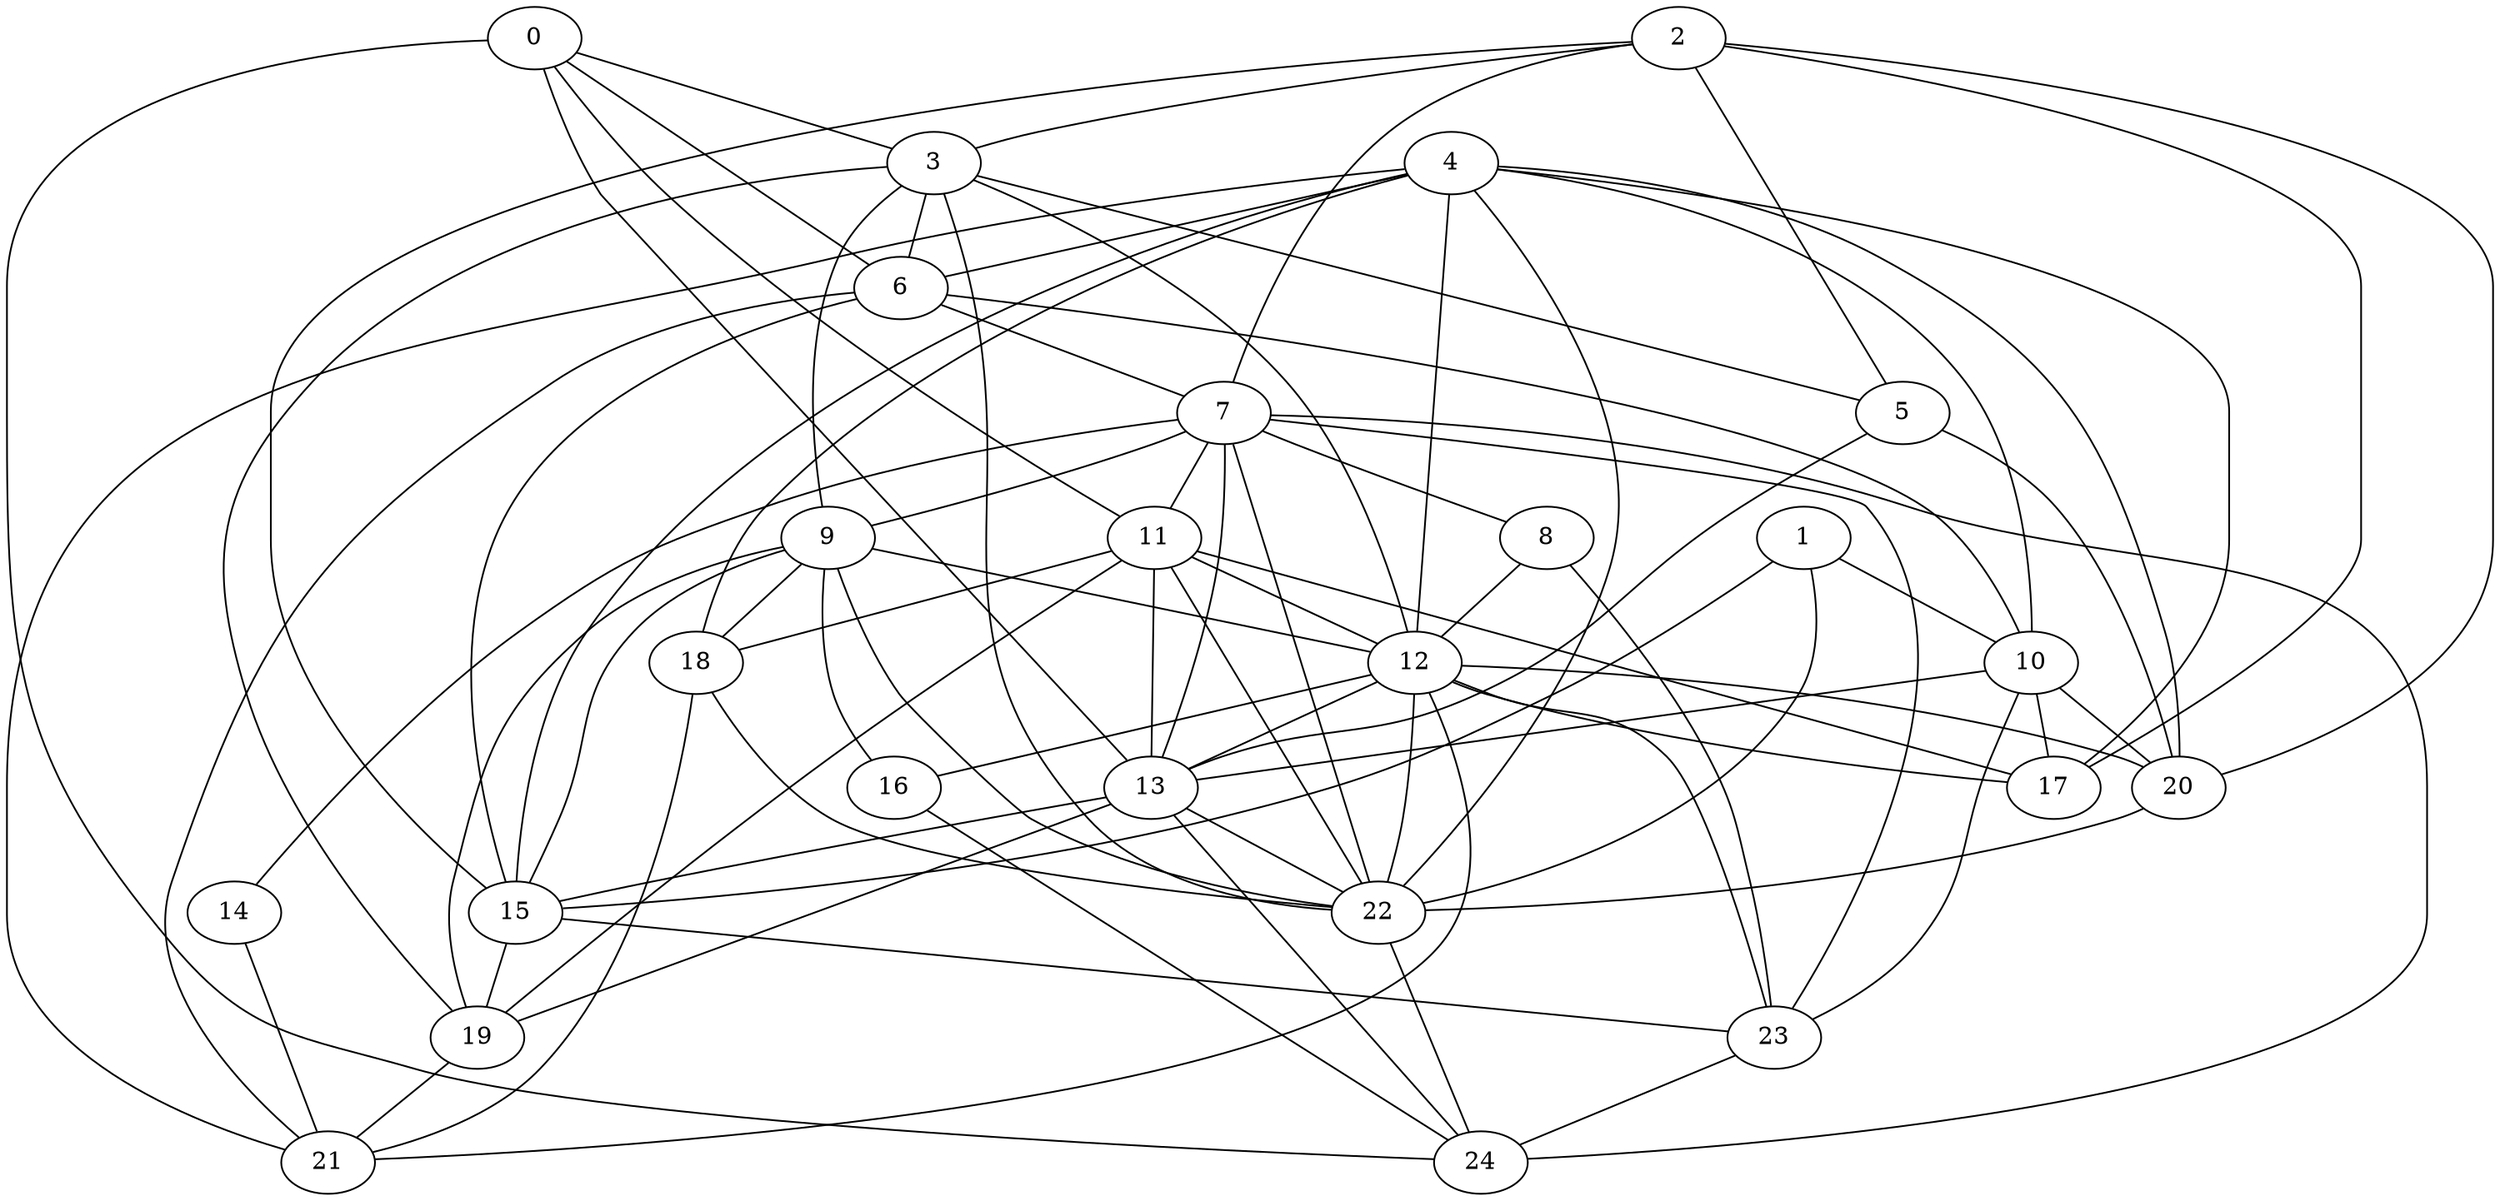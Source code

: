 strict graph "gnp_random_graph(25,0.25)" {
0;
1;
2;
3;
4;
5;
6;
7;
8;
9;
10;
11;
12;
13;
14;
15;
16;
17;
18;
19;
20;
21;
22;
23;
24;
0 -- 11  [is_available=True, prob="0.85480702612"];
0 -- 24  [is_available=True, prob="0.258144010789"];
0 -- 3  [is_available=True, prob="0.86182155725"];
0 -- 13  [is_available=True, prob="1.0"];
0 -- 6  [is_available=True, prob="0.738335033011"];
1 -- 10  [is_available=True, prob="0.650142635952"];
1 -- 22  [is_available=True, prob="0.284754004417"];
1 -- 15  [is_available=True, prob="0.507550628962"];
2 -- 3  [is_available=True, prob="0.0824113946511"];
2 -- 5  [is_available=True, prob="0.255544637073"];
2 -- 7  [is_available=True, prob="0.903508868541"];
2 -- 15  [is_available=True, prob="0.561357385327"];
2 -- 17  [is_available=True, prob="0.487221761467"];
2 -- 20  [is_available=True, prob="0.969104788691"];
3 -- 5  [is_available=True, prob="1.0"];
3 -- 6  [is_available=True, prob="0.696459770146"];
3 -- 9  [is_available=True, prob="1.0"];
3 -- 12  [is_available=True, prob="1.0"];
3 -- 19  [is_available=True, prob="0.310939967344"];
3 -- 22  [is_available=True, prob="0.708822319739"];
4 -- 6  [is_available=True, prob="0.196929591006"];
4 -- 10  [is_available=True, prob="0.436966417481"];
4 -- 12  [is_available=True, prob="0.203025674343"];
4 -- 15  [is_available=True, prob="0.788782394512"];
4 -- 17  [is_available=True, prob="0.0952729441252"];
4 -- 18  [is_available=True, prob="1.0"];
4 -- 20  [is_available=True, prob="0.686173158966"];
4 -- 21  [is_available=True, prob="0.602349255845"];
4 -- 22  [is_available=True, prob="0.258941612488"];
5 -- 20  [is_available=True, prob="0.735866204791"];
5 -- 13  [is_available=True, prob="0.321913535149"];
6 -- 7  [is_available=True, prob="1.0"];
6 -- 10  [is_available=True, prob="1.0"];
6 -- 15  [is_available=True, prob="0.485771995297"];
6 -- 21  [is_available=True, prob="1.0"];
7 -- 8  [is_available=True, prob="0.748334384311"];
7 -- 9  [is_available=True, prob="0.172890505378"];
7 -- 11  [is_available=True, prob="0.377894699904"];
7 -- 13  [is_available=True, prob="0.345802671836"];
7 -- 14  [is_available=True, prob="0.640946599547"];
7 -- 22  [is_available=True, prob="0.437351493528"];
7 -- 23  [is_available=True, prob="0.397617769818"];
7 -- 24  [is_available=True, prob="0.291511278433"];
8 -- 23  [is_available=True, prob="0.0663811655825"];
8 -- 12  [is_available=True, prob="0.439422791968"];
9 -- 12  [is_available=True, prob="1.0"];
9 -- 15  [is_available=True, prob="1.0"];
9 -- 16  [is_available=True, prob="1.0"];
9 -- 18  [is_available=True, prob="1.0"];
9 -- 19  [is_available=True, prob="0.06520077255"];
9 -- 22  [is_available=True, prob="0.0105817550094"];
10 -- 13  [is_available=True, prob="0.235817700091"];
10 -- 17  [is_available=True, prob="0.671235335477"];
10 -- 20  [is_available=True, prob="0.347775573352"];
10 -- 23  [is_available=True, prob="0.733090272757"];
11 -- 12  [is_available=True, prob="0.681048109649"];
11 -- 13  [is_available=True, prob="1.0"];
11 -- 17  [is_available=True, prob="0.726438356546"];
11 -- 18  [is_available=True, prob="0.148503326204"];
11 -- 19  [is_available=True, prob="0.438761473385"];
11 -- 22  [is_available=True, prob="1.0"];
12 -- 13  [is_available=True, prob="1.0"];
12 -- 16  [is_available=True, prob="0.94406087009"];
12 -- 17  [is_available=True, prob="0.90172952215"];
12 -- 20  [is_available=True, prob="0.507211165569"];
12 -- 21  [is_available=True, prob="1.0"];
12 -- 22  [is_available=True, prob="0.742246702928"];
12 -- 23  [is_available=True, prob="1.0"];
13 -- 15  [is_available=True, prob="0.565892164938"];
13 -- 19  [is_available=True, prob="1.0"];
13 -- 22  [is_available=True, prob="0.457374105145"];
13 -- 24  [is_available=True, prob="0.669599334969"];
14 -- 21  [is_available=True, prob="0.683915547928"];
15 -- 19  [is_available=True, prob="1.0"];
15 -- 23  [is_available=True, prob="1.0"];
16 -- 24  [is_available=True, prob="1.0"];
18 -- 21  [is_available=True, prob="0.121617982406"];
18 -- 22  [is_available=True, prob="0.479190754862"];
19 -- 21  [is_available=True, prob="1.0"];
20 -- 22  [is_available=True, prob="1.0"];
22 -- 24  [is_available=True, prob="0.504686309176"];
23 -- 24  [is_available=True, prob="0.0796006836017"];
}
